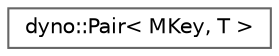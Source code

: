 digraph "Graphical Class Hierarchy"
{
 // LATEX_PDF_SIZE
  bgcolor="transparent";
  edge [fontname=Helvetica,fontsize=10,labelfontname=Helvetica,labelfontsize=10];
  node [fontname=Helvetica,fontsize=10,shape=box,height=0.2,width=0.4];
  rankdir="LR";
  Node0 [id="Node000000",label="dyno::Pair\< MKey, T \>",height=0.2,width=0.4,color="grey40", fillcolor="white", style="filled",URL="$classdyno_1_1_pair.html",tooltip=" "];
}
